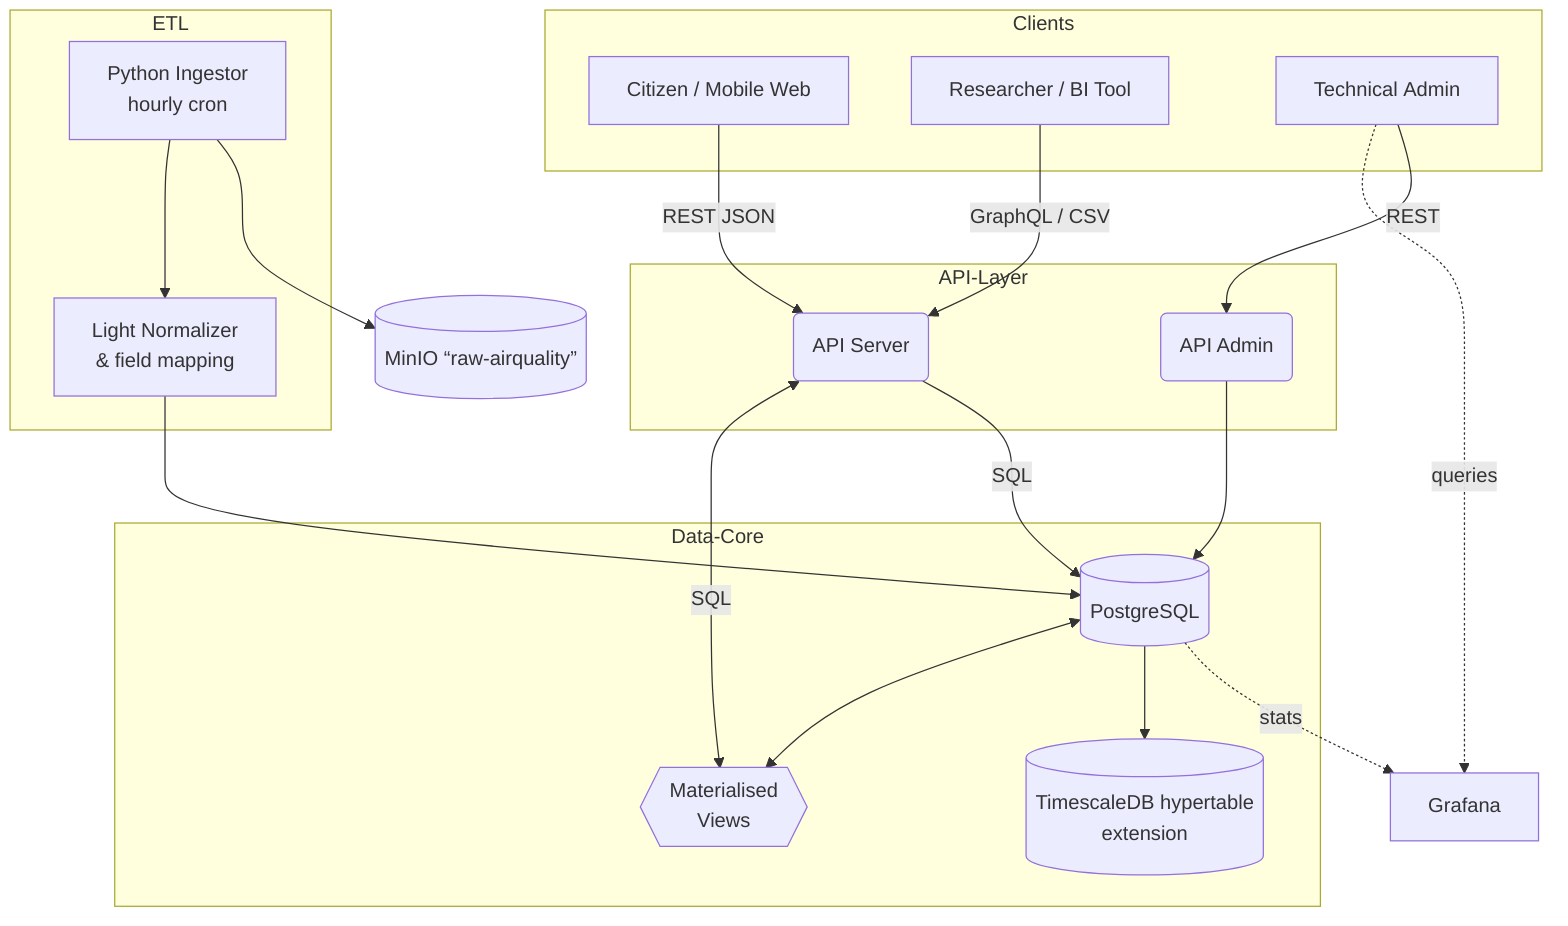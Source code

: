 flowchart TD
  subgraph Clients
    Citizen[Citizen&nbsp;/&nbsp;Mobile&nbsp;Web]
    Researcher[Researcher&nbsp;/&nbsp;BI Tool]
    Admin[Technical&nbsp;Admin]
  end

  subgraph API-Layer
    api_main(API Server)
    admin_api(API Admin)
  end

  subgraph Data-Core
    PG[(PostgreSQL)]
    MV{{Materialised<br/>Views}}
    TSDB[(TimescaleDB hypertable<br/>extension)]  
  end

  subgraph ETL
    Ingestor[Python Ingestor<br/>hourly cron]
    Normalizer[Light Normalizer<br/>&amp; field mapping]
  end

  MinIO[(MinIO “raw-airquality”)]
  Grafana[Grafana]

  api_main -->|SQL| PG
  api_main <-->|SQL| MV

  admin_api --> PG

  Citizen -->|REST JSON| api_main
  Researcher -->|GraphQL / CSV| api_main
  Admin --> |REST| admin_api
  Admin -. queries .-> Grafana


  Ingestor --> MinIO
  Ingestor --> Normalizer
  Normalizer --> PG
  PG -. stats .-> Grafana

  PG --> TSDB
  PG <--> MV